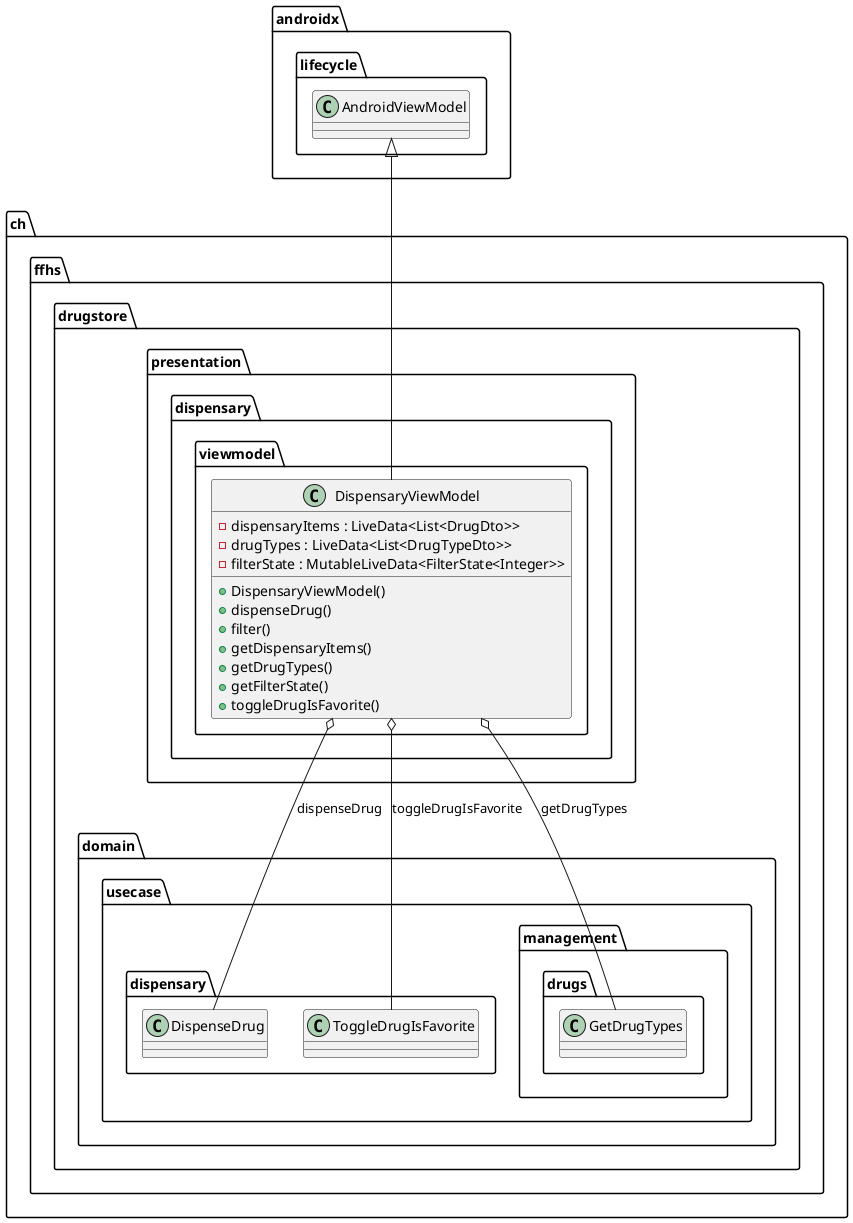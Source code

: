 @startuml

  namespace ch.ffhs.drugstore {
    namespace presentation {
      namespace dispensary.viewmodel {
          class ch.ffhs.drugstore.presentation.dispensary.viewmodel.DispensaryViewModel {
              - dispensaryItems : LiveData<List<DrugDto>>
              - drugTypes : LiveData<List<DrugTypeDto>>
              - filterState : MutableLiveData<FilterState<Integer>>
              + DispensaryViewModel()
              + dispenseDrug()
              + filter()
              + getDispensaryItems()
              + getDrugTypes()
              + getFilterState()
              + toggleDrugIsFavorite()
        }
      }
    }
  }
  

  ch.ffhs.drugstore.presentation.dispensary.viewmodel.DispensaryViewModel -up-|> androidx.lifecycle.AndroidViewModel
  ch.ffhs.drugstore.presentation.dispensary.viewmodel.DispensaryViewModel o-- ch.ffhs.drugstore.domain.usecase.dispensary.DispenseDrug : dispenseDrug
  ch.ffhs.drugstore.presentation.dispensary.viewmodel.DispensaryViewModel o-- ch.ffhs.drugstore.domain.usecase.management.drugs.GetDrugTypes : getDrugTypes
  ch.ffhs.drugstore.presentation.dispensary.viewmodel.DispensaryViewModel o-- ch.ffhs.drugstore.domain.usecase.dispensary.ToggleDrugIsFavorite : toggleDrugIsFavorite

@enduml
